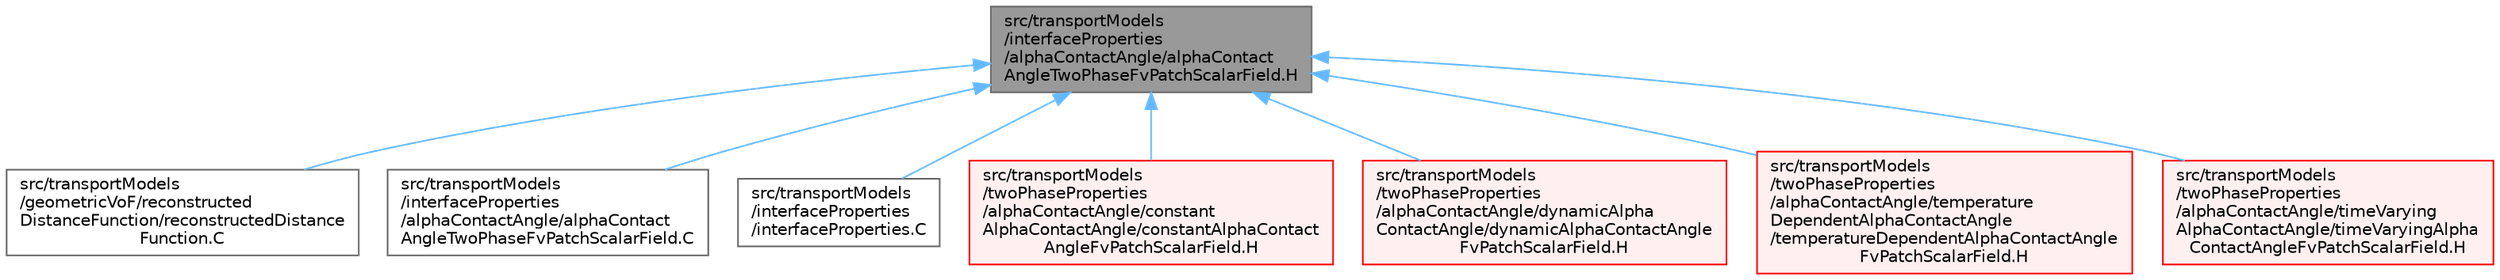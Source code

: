 digraph "src/transportModels/interfaceProperties/alphaContactAngle/alphaContactAngleTwoPhaseFvPatchScalarField.H"
{
 // LATEX_PDF_SIZE
  bgcolor="transparent";
  edge [fontname=Helvetica,fontsize=10,labelfontname=Helvetica,labelfontsize=10];
  node [fontname=Helvetica,fontsize=10,shape=box,height=0.2,width=0.4];
  Node1 [id="Node000001",label="src/transportModels\l/interfaceProperties\l/alphaContactAngle/alphaContact\lAngleTwoPhaseFvPatchScalarField.H",height=0.2,width=0.4,color="gray40", fillcolor="grey60", style="filled", fontcolor="black",tooltip=" "];
  Node1 -> Node2 [id="edge1_Node000001_Node000002",dir="back",color="steelblue1",style="solid",tooltip=" "];
  Node2 [id="Node000002",label="src/transportModels\l/geometricVoF/reconstructed\lDistanceFunction/reconstructedDistance\lFunction.C",height=0.2,width=0.4,color="grey40", fillcolor="white", style="filled",URL="$reconstructedDistanceFunction_8C.html",tooltip=" "];
  Node1 -> Node3 [id="edge2_Node000001_Node000003",dir="back",color="steelblue1",style="solid",tooltip=" "];
  Node3 [id="Node000003",label="src/transportModels\l/interfaceProperties\l/alphaContactAngle/alphaContact\lAngleTwoPhaseFvPatchScalarField.C",height=0.2,width=0.4,color="grey40", fillcolor="white", style="filled",URL="$alphaContactAngleTwoPhaseFvPatchScalarField_8C.html",tooltip=" "];
  Node1 -> Node4 [id="edge3_Node000001_Node000004",dir="back",color="steelblue1",style="solid",tooltip=" "];
  Node4 [id="Node000004",label="src/transportModels\l/interfaceProperties\l/interfaceProperties.C",height=0.2,width=0.4,color="grey40", fillcolor="white", style="filled",URL="$interfaceProperties_8C.html",tooltip=" "];
  Node1 -> Node5 [id="edge4_Node000001_Node000005",dir="back",color="steelblue1",style="solid",tooltip=" "];
  Node5 [id="Node000005",label="src/transportModels\l/twoPhaseProperties\l/alphaContactAngle/constant\lAlphaContactAngle/constantAlphaContact\lAngleFvPatchScalarField.H",height=0.2,width=0.4,color="red", fillcolor="#FFF0F0", style="filled",URL="$constantAlphaContactAngleFvPatchScalarField_8H.html",tooltip=" "];
  Node1 -> Node7 [id="edge5_Node000001_Node000007",dir="back",color="steelblue1",style="solid",tooltip=" "];
  Node7 [id="Node000007",label="src/transportModels\l/twoPhaseProperties\l/alphaContactAngle/dynamicAlpha\lContactAngle/dynamicAlphaContactAngle\lFvPatchScalarField.H",height=0.2,width=0.4,color="red", fillcolor="#FFF0F0", style="filled",URL="$dynamicAlphaContactAngleFvPatchScalarField_8H.html",tooltip=" "];
  Node1 -> Node9 [id="edge6_Node000001_Node000009",dir="back",color="steelblue1",style="solid",tooltip=" "];
  Node9 [id="Node000009",label="src/transportModels\l/twoPhaseProperties\l/alphaContactAngle/temperature\lDependentAlphaContactAngle\l/temperatureDependentAlphaContactAngle\lFvPatchScalarField.H",height=0.2,width=0.4,color="red", fillcolor="#FFF0F0", style="filled",URL="$temperatureDependentAlphaContactAngleFvPatchScalarField_8H.html",tooltip=" "];
  Node1 -> Node11 [id="edge7_Node000001_Node000011",dir="back",color="steelblue1",style="solid",tooltip=" "];
  Node11 [id="Node000011",label="src/transportModels\l/twoPhaseProperties\l/alphaContactAngle/timeVarying\lAlphaContactAngle/timeVaryingAlpha\lContactAngleFvPatchScalarField.H",height=0.2,width=0.4,color="red", fillcolor="#FFF0F0", style="filled",URL="$timeVaryingAlphaContactAngleFvPatchScalarField_8H.html",tooltip=" "];
}
